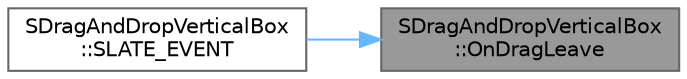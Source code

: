 digraph "SDragAndDropVerticalBox::OnDragLeave"
{
 // INTERACTIVE_SVG=YES
 // LATEX_PDF_SIZE
  bgcolor="transparent";
  edge [fontname=Helvetica,fontsize=10,labelfontname=Helvetica,labelfontsize=10];
  node [fontname=Helvetica,fontsize=10,shape=box,height=0.2,width=0.4];
  rankdir="RL";
  Node1 [id="Node000001",label="SDragAndDropVerticalBox\l::OnDragLeave",height=0.2,width=0.4,color="gray40", fillcolor="grey60", style="filled", fontcolor="black",tooltip="Called during drag and drop when the drag leaves a widget."];
  Node1 -> Node2 [id="edge1_Node000001_Node000002",dir="back",color="steelblue1",style="solid",tooltip=" "];
  Node2 [id="Node000002",label="SDragAndDropVerticalBox\l::SLATE_EVENT",height=0.2,width=0.4,color="grey40", fillcolor="white", style="filled",URL="$d8/d13/classSDragAndDropVerticalBox.html#ae3972cb86dc86a6db5f723082cf150c0",tooltip=" "];
}
